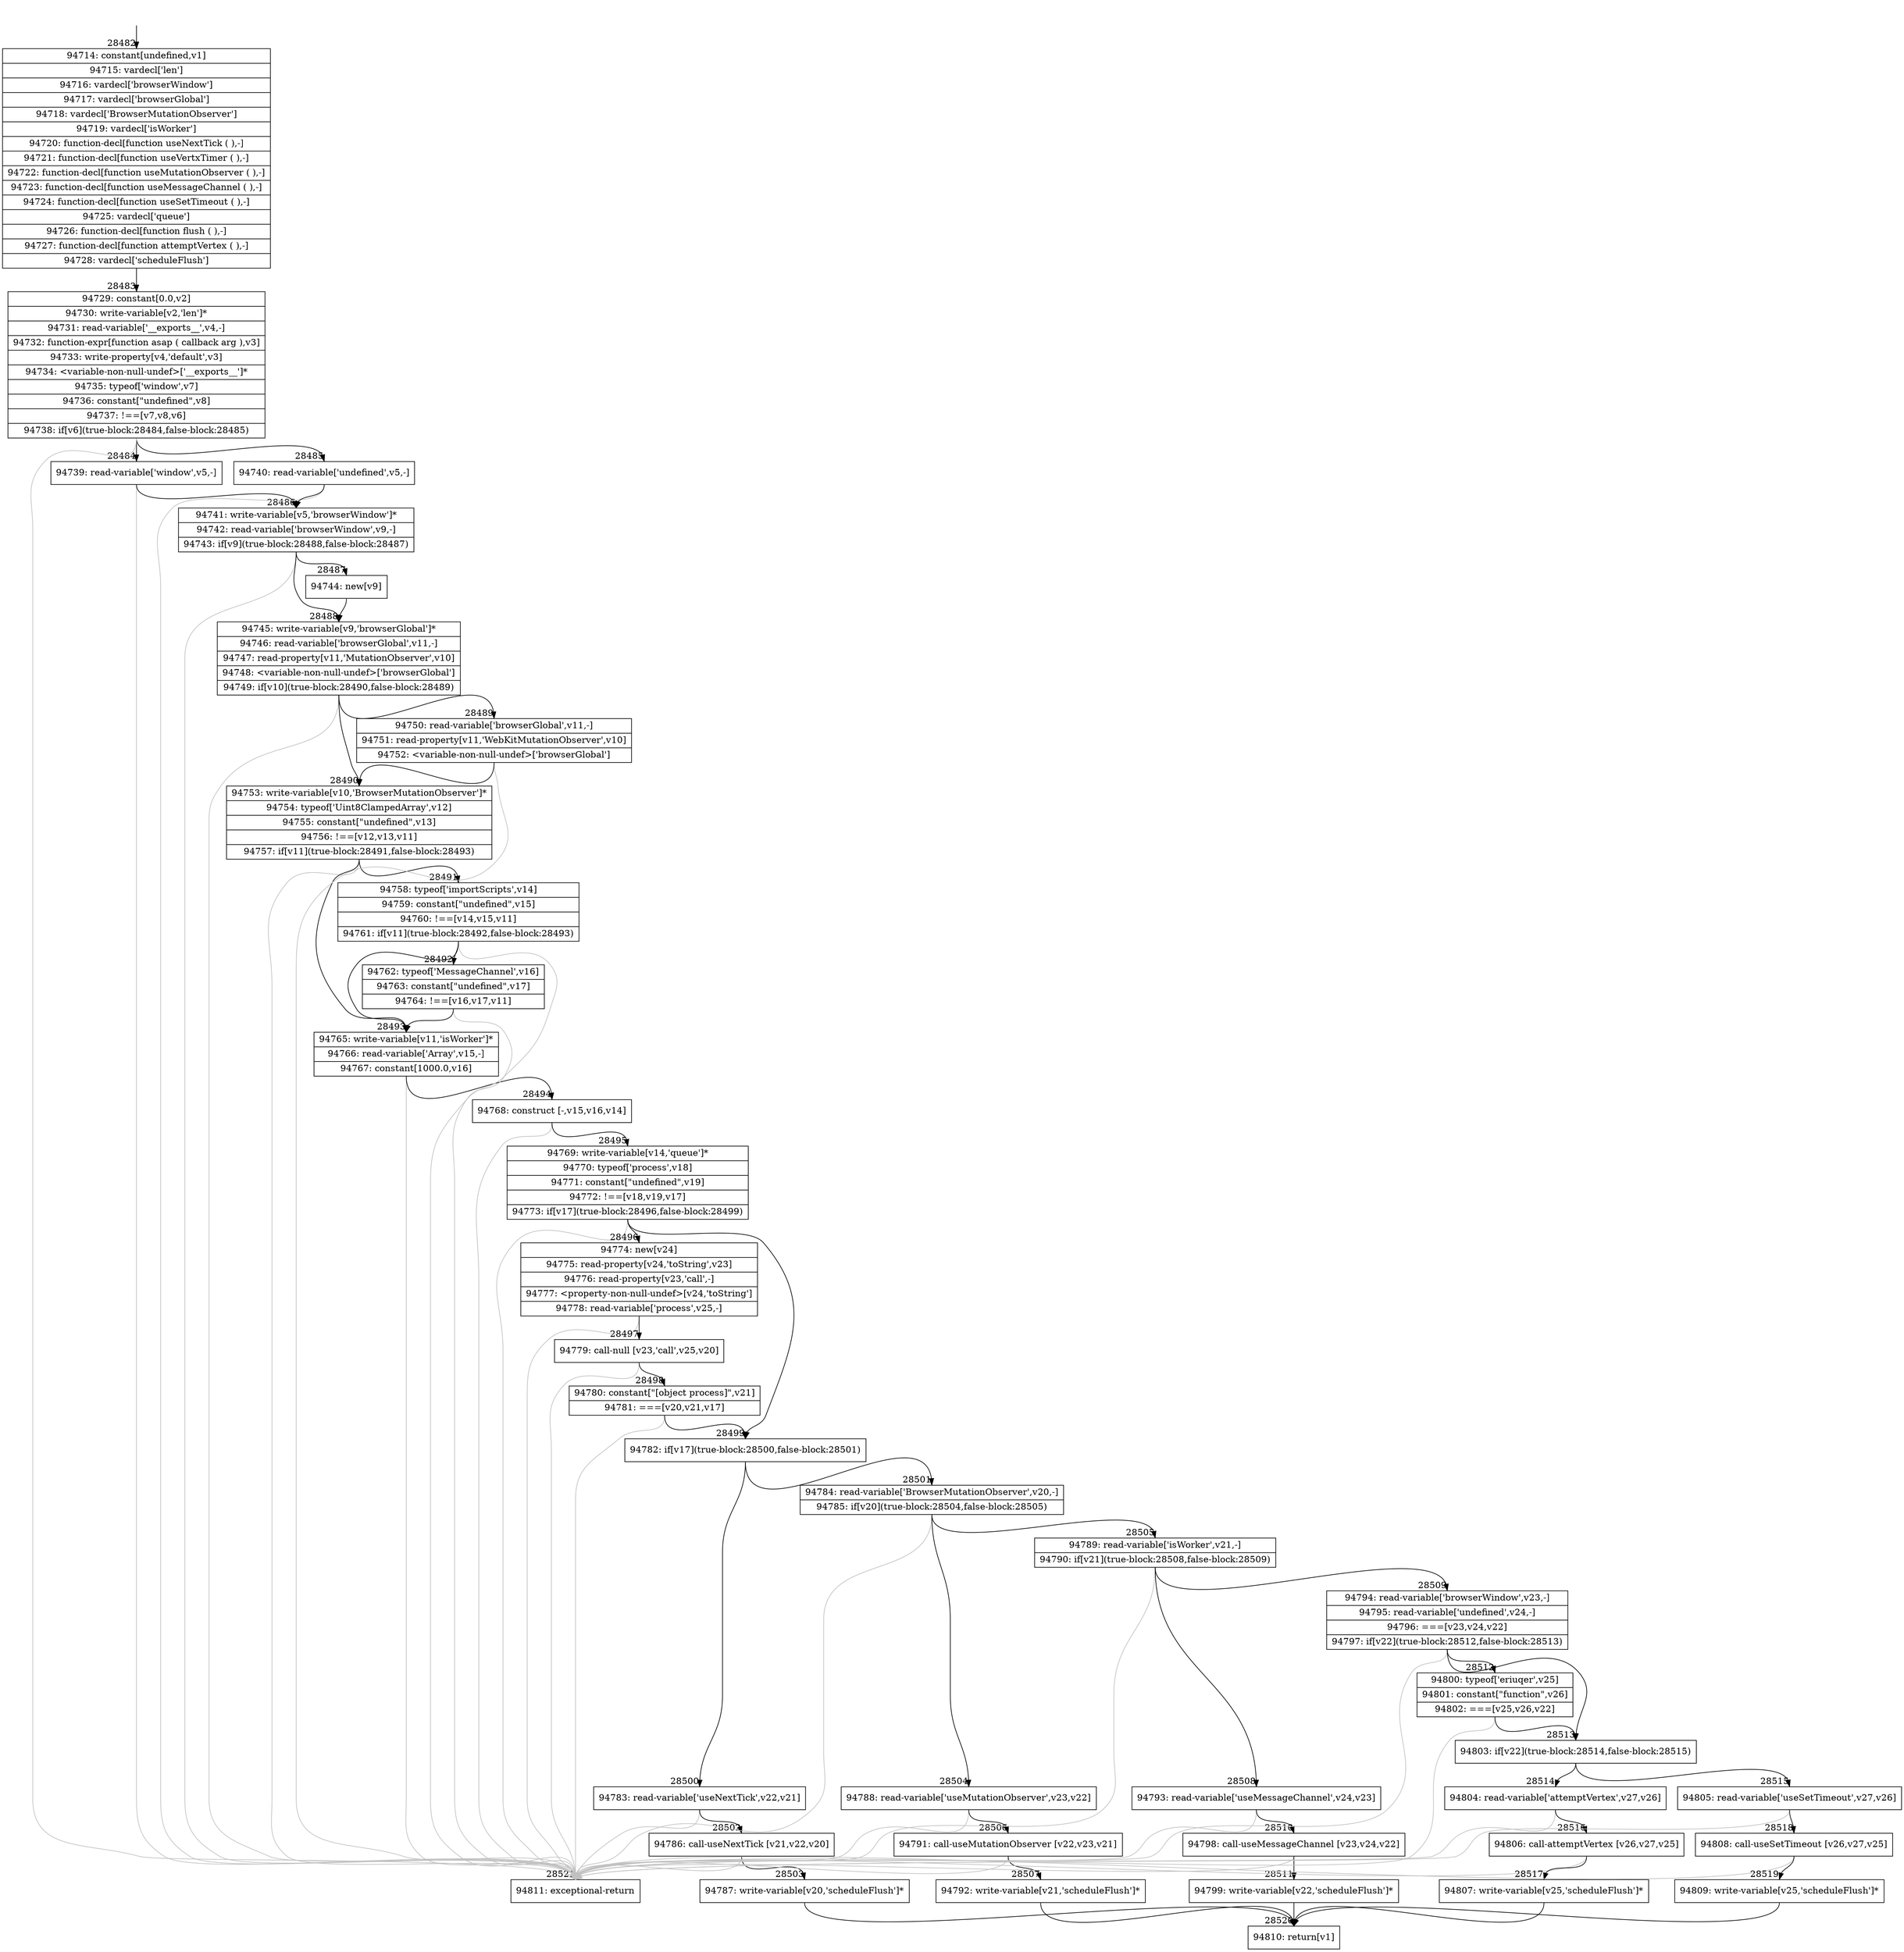digraph {
rankdir="TD"
BB_entry2491[shape=none,label=""];
BB_entry2491 -> BB28482 [tailport=s, headport=n, headlabel="    28482"]
BB28482 [shape=record label="{94714: constant[undefined,v1]|94715: vardecl['len']|94716: vardecl['browserWindow']|94717: vardecl['browserGlobal']|94718: vardecl['BrowserMutationObserver']|94719: vardecl['isWorker']|94720: function-decl[function useNextTick ( ),-]|94721: function-decl[function useVertxTimer ( ),-]|94722: function-decl[function useMutationObserver ( ),-]|94723: function-decl[function useMessageChannel ( ),-]|94724: function-decl[function useSetTimeout ( ),-]|94725: vardecl['queue']|94726: function-decl[function flush ( ),-]|94727: function-decl[function attemptVertex ( ),-]|94728: vardecl['scheduleFlush']}" ] 
BB28482 -> BB28483 [tailport=s, headport=n, headlabel="      28483"]
BB28483 [shape=record label="{94729: constant[0.0,v2]|94730: write-variable[v2,'len']*|94731: read-variable['__exports__',v4,-]|94732: function-expr[function asap ( callback arg ),v3]|94733: write-property[v4,'default',v3]|94734: \<variable-non-null-undef\>['__exports__']*|94735: typeof['window',v7]|94736: constant[\"undefined\",v8]|94737: !==[v7,v8,v6]|94738: if[v6](true-block:28484,false-block:28485)}" ] 
BB28483 -> BB28484 [tailport=s, headport=n, headlabel="      28484"]
BB28483 -> BB28485 [tailport=s, headport=n, headlabel="      28485"]
BB28483 -> BB28521 [tailport=s, headport=n, color=gray, headlabel="      28521"]
BB28484 [shape=record label="{94739: read-variable['window',v5,-]}" ] 
BB28484 -> BB28486 [tailport=s, headport=n, headlabel="      28486"]
BB28484 -> BB28521 [tailport=s, headport=n, color=gray]
BB28485 [shape=record label="{94740: read-variable['undefined',v5,-]}" ] 
BB28485 -> BB28486 [tailport=s, headport=n]
BB28485 -> BB28521 [tailport=s, headport=n, color=gray]
BB28486 [shape=record label="{94741: write-variable[v5,'browserWindow']*|94742: read-variable['browserWindow',v9,-]|94743: if[v9](true-block:28488,false-block:28487)}" ] 
BB28486 -> BB28488 [tailport=s, headport=n, headlabel="      28488"]
BB28486 -> BB28487 [tailport=s, headport=n, headlabel="      28487"]
BB28486 -> BB28521 [tailport=s, headport=n, color=gray]
BB28487 [shape=record label="{94744: new[v9]}" ] 
BB28487 -> BB28488 [tailport=s, headport=n]
BB28488 [shape=record label="{94745: write-variable[v9,'browserGlobal']*|94746: read-variable['browserGlobal',v11,-]|94747: read-property[v11,'MutationObserver',v10]|94748: \<variable-non-null-undef\>['browserGlobal']|94749: if[v10](true-block:28490,false-block:28489)}" ] 
BB28488 -> BB28490 [tailport=s, headport=n, headlabel="      28490"]
BB28488 -> BB28489 [tailport=s, headport=n, headlabel="      28489"]
BB28488 -> BB28521 [tailport=s, headport=n, color=gray]
BB28489 [shape=record label="{94750: read-variable['browserGlobal',v11,-]|94751: read-property[v11,'WebKitMutationObserver',v10]|94752: \<variable-non-null-undef\>['browserGlobal']}" ] 
BB28489 -> BB28490 [tailport=s, headport=n]
BB28489 -> BB28521 [tailport=s, headport=n, color=gray]
BB28490 [shape=record label="{94753: write-variable[v10,'BrowserMutationObserver']*|94754: typeof['Uint8ClampedArray',v12]|94755: constant[\"undefined\",v13]|94756: !==[v12,v13,v11]|94757: if[v11](true-block:28491,false-block:28493)}" ] 
BB28490 -> BB28493 [tailport=s, headport=n, headlabel="      28493"]
BB28490 -> BB28491 [tailport=s, headport=n, headlabel="      28491"]
BB28490 -> BB28521 [tailport=s, headport=n, color=gray]
BB28491 [shape=record label="{94758: typeof['importScripts',v14]|94759: constant[\"undefined\",v15]|94760: !==[v14,v15,v11]|94761: if[v11](true-block:28492,false-block:28493)}" ] 
BB28491 -> BB28493 [tailport=s, headport=n]
BB28491 -> BB28492 [tailport=s, headport=n, headlabel="      28492"]
BB28491 -> BB28521 [tailport=s, headport=n, color=gray]
BB28492 [shape=record label="{94762: typeof['MessageChannel',v16]|94763: constant[\"undefined\",v17]|94764: !==[v16,v17,v11]}" ] 
BB28492 -> BB28493 [tailport=s, headport=n]
BB28492 -> BB28521 [tailport=s, headport=n, color=gray]
BB28493 [shape=record label="{94765: write-variable[v11,'isWorker']*|94766: read-variable['Array',v15,-]|94767: constant[1000.0,v16]}" ] 
BB28493 -> BB28494 [tailport=s, headport=n, headlabel="      28494"]
BB28493 -> BB28521 [tailport=s, headport=n, color=gray]
BB28494 [shape=record label="{94768: construct [-,v15,v16,v14]}" ] 
BB28494 -> BB28495 [tailport=s, headport=n, headlabel="      28495"]
BB28494 -> BB28521 [tailport=s, headport=n, color=gray]
BB28495 [shape=record label="{94769: write-variable[v14,'queue']*|94770: typeof['process',v18]|94771: constant[\"undefined\",v19]|94772: !==[v18,v19,v17]|94773: if[v17](true-block:28496,false-block:28499)}" ] 
BB28495 -> BB28499 [tailport=s, headport=n, headlabel="      28499"]
BB28495 -> BB28496 [tailport=s, headport=n, headlabel="      28496"]
BB28495 -> BB28521 [tailport=s, headport=n, color=gray]
BB28496 [shape=record label="{94774: new[v24]|94775: read-property[v24,'toString',v23]|94776: read-property[v23,'call',-]|94777: \<property-non-null-undef\>[v24,'toString']|94778: read-variable['process',v25,-]}" ] 
BB28496 -> BB28497 [tailport=s, headport=n, headlabel="      28497"]
BB28496 -> BB28521 [tailport=s, headport=n, color=gray]
BB28497 [shape=record label="{94779: call-null [v23,'call',v25,v20]}" ] 
BB28497 -> BB28498 [tailport=s, headport=n, headlabel="      28498"]
BB28497 -> BB28521 [tailport=s, headport=n, color=gray]
BB28498 [shape=record label="{94780: constant[\"[object process]\",v21]|94781: ===[v20,v21,v17]}" ] 
BB28498 -> BB28499 [tailport=s, headport=n]
BB28498 -> BB28521 [tailport=s, headport=n, color=gray]
BB28499 [shape=record label="{94782: if[v17](true-block:28500,false-block:28501)}" ] 
BB28499 -> BB28500 [tailport=s, headport=n, headlabel="      28500"]
BB28499 -> BB28501 [tailport=s, headport=n, headlabel="      28501"]
BB28500 [shape=record label="{94783: read-variable['useNextTick',v22,v21]}" ] 
BB28500 -> BB28502 [tailport=s, headport=n, headlabel="      28502"]
BB28500 -> BB28521 [tailport=s, headport=n, color=gray]
BB28501 [shape=record label="{94784: read-variable['BrowserMutationObserver',v20,-]|94785: if[v20](true-block:28504,false-block:28505)}" ] 
BB28501 -> BB28504 [tailport=s, headport=n, headlabel="      28504"]
BB28501 -> BB28505 [tailport=s, headport=n, headlabel="      28505"]
BB28501 -> BB28521 [tailport=s, headport=n, color=gray]
BB28502 [shape=record label="{94786: call-useNextTick [v21,v22,v20]}" ] 
BB28502 -> BB28503 [tailport=s, headport=n, headlabel="      28503"]
BB28502 -> BB28521 [tailport=s, headport=n, color=gray]
BB28503 [shape=record label="{94787: write-variable[v20,'scheduleFlush']*}" ] 
BB28503 -> BB28520 [tailport=s, headport=n, headlabel="      28520"]
BB28504 [shape=record label="{94788: read-variable['useMutationObserver',v23,v22]}" ] 
BB28504 -> BB28506 [tailport=s, headport=n, headlabel="      28506"]
BB28504 -> BB28521 [tailport=s, headport=n, color=gray]
BB28505 [shape=record label="{94789: read-variable['isWorker',v21,-]|94790: if[v21](true-block:28508,false-block:28509)}" ] 
BB28505 -> BB28508 [tailport=s, headport=n, headlabel="      28508"]
BB28505 -> BB28509 [tailport=s, headport=n, headlabel="      28509"]
BB28505 -> BB28521 [tailport=s, headport=n, color=gray]
BB28506 [shape=record label="{94791: call-useMutationObserver [v22,v23,v21]}" ] 
BB28506 -> BB28507 [tailport=s, headport=n, headlabel="      28507"]
BB28506 -> BB28521 [tailport=s, headport=n, color=gray]
BB28507 [shape=record label="{94792: write-variable[v21,'scheduleFlush']*}" ] 
BB28507 -> BB28520 [tailport=s, headport=n]
BB28508 [shape=record label="{94793: read-variable['useMessageChannel',v24,v23]}" ] 
BB28508 -> BB28510 [tailport=s, headport=n, headlabel="      28510"]
BB28508 -> BB28521 [tailport=s, headport=n, color=gray]
BB28509 [shape=record label="{94794: read-variable['browserWindow',v23,-]|94795: read-variable['undefined',v24,-]|94796: ===[v23,v24,v22]|94797: if[v22](true-block:28512,false-block:28513)}" ] 
BB28509 -> BB28513 [tailport=s, headport=n, headlabel="      28513"]
BB28509 -> BB28512 [tailport=s, headport=n, headlabel="      28512"]
BB28509 -> BB28521 [tailport=s, headport=n, color=gray]
BB28510 [shape=record label="{94798: call-useMessageChannel [v23,v24,v22]}" ] 
BB28510 -> BB28511 [tailport=s, headport=n, headlabel="      28511"]
BB28510 -> BB28521 [tailport=s, headport=n, color=gray]
BB28511 [shape=record label="{94799: write-variable[v22,'scheduleFlush']*}" ] 
BB28511 -> BB28520 [tailport=s, headport=n]
BB28512 [shape=record label="{94800: typeof['eriuqer',v25]|94801: constant[\"function\",v26]|94802: ===[v25,v26,v22]}" ] 
BB28512 -> BB28513 [tailport=s, headport=n]
BB28512 -> BB28521 [tailport=s, headport=n, color=gray]
BB28513 [shape=record label="{94803: if[v22](true-block:28514,false-block:28515)}" ] 
BB28513 -> BB28514 [tailport=s, headport=n, headlabel="      28514"]
BB28513 -> BB28515 [tailport=s, headport=n, headlabel="      28515"]
BB28514 [shape=record label="{94804: read-variable['attemptVertex',v27,v26]}" ] 
BB28514 -> BB28516 [tailport=s, headport=n, headlabel="      28516"]
BB28514 -> BB28521 [tailport=s, headport=n, color=gray]
BB28515 [shape=record label="{94805: read-variable['useSetTimeout',v27,v26]}" ] 
BB28515 -> BB28518 [tailport=s, headport=n, headlabel="      28518"]
BB28515 -> BB28521 [tailport=s, headport=n, color=gray]
BB28516 [shape=record label="{94806: call-attemptVertex [v26,v27,v25]}" ] 
BB28516 -> BB28517 [tailport=s, headport=n, headlabel="      28517"]
BB28516 -> BB28521 [tailport=s, headport=n, color=gray]
BB28517 [shape=record label="{94807: write-variable[v25,'scheduleFlush']*}" ] 
BB28517 -> BB28520 [tailport=s, headport=n]
BB28518 [shape=record label="{94808: call-useSetTimeout [v26,v27,v25]}" ] 
BB28518 -> BB28519 [tailport=s, headport=n, headlabel="      28519"]
BB28518 -> BB28521 [tailport=s, headport=n, color=gray]
BB28519 [shape=record label="{94809: write-variable[v25,'scheduleFlush']*}" ] 
BB28519 -> BB28520 [tailport=s, headport=n]
BB28520 [shape=record label="{94810: return[v1]}" ] 
BB28521 [shape=record label="{94811: exceptional-return}" ] 
//#$~ 50809
}
